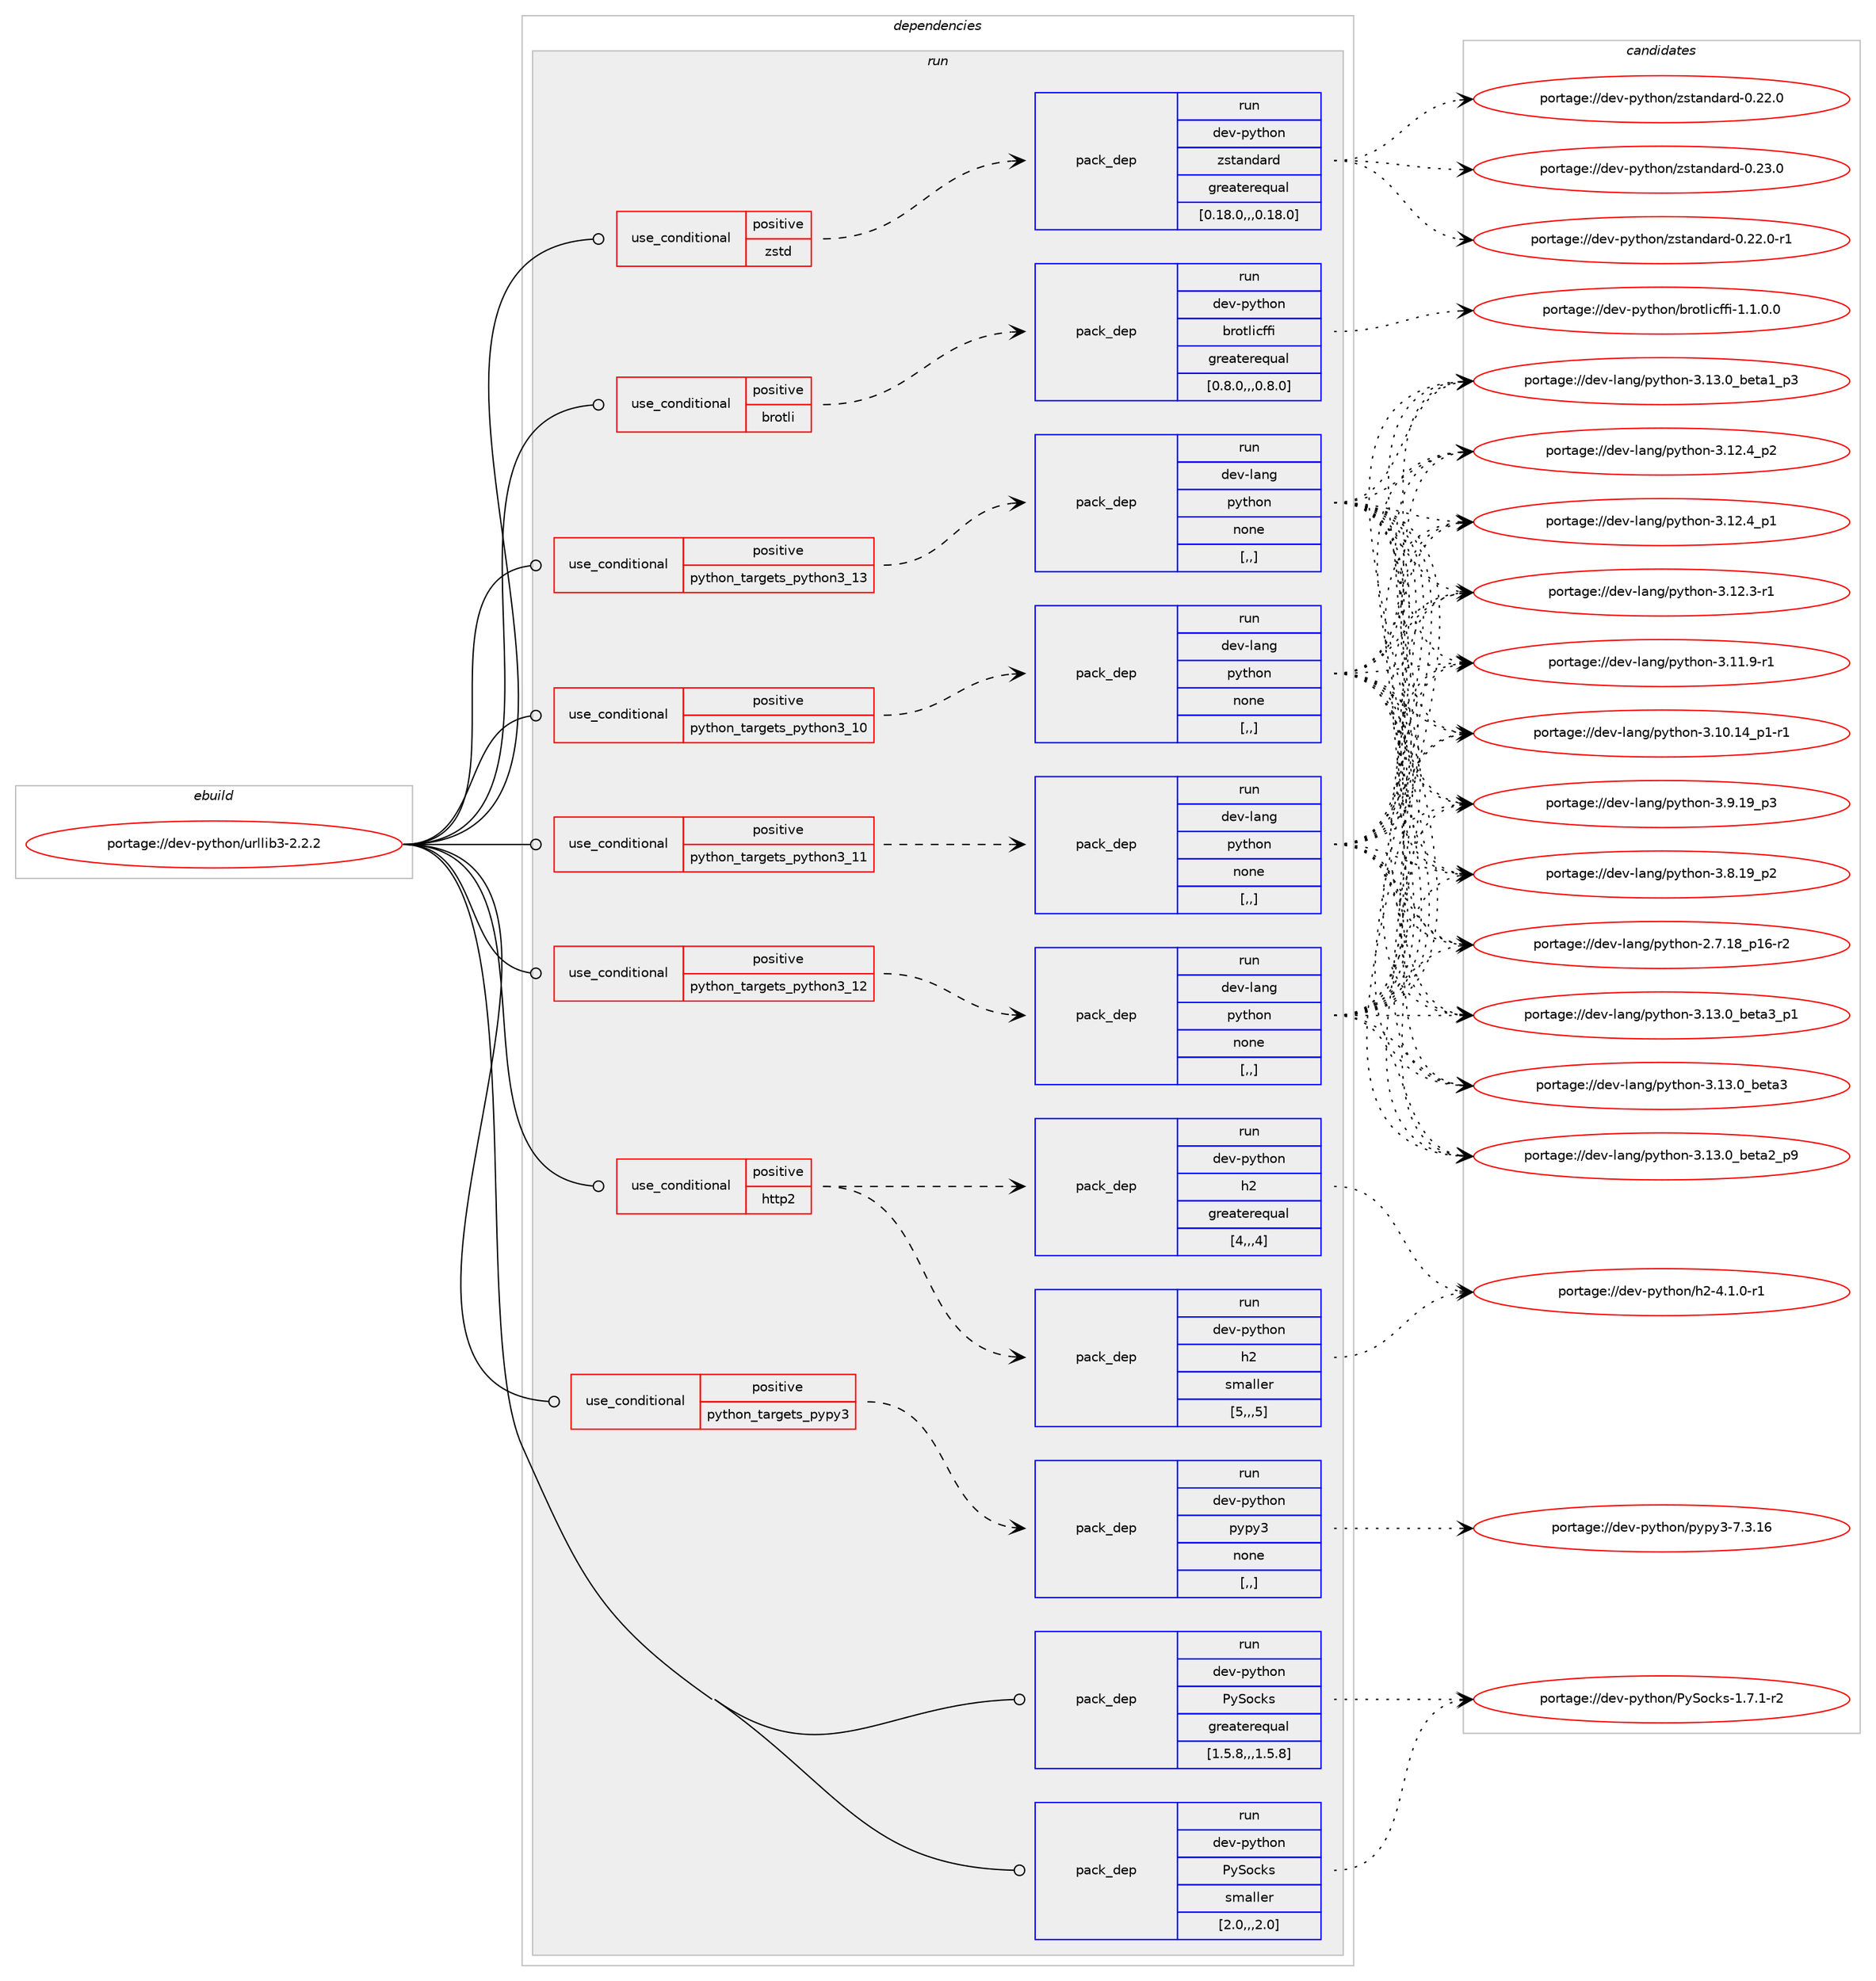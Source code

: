 digraph prolog {

# *************
# Graph options
# *************

newrank=true;
concentrate=true;
compound=true;
graph [rankdir=LR,fontname=Helvetica,fontsize=10,ranksep=1.5];#, ranksep=2.5, nodesep=0.2];
edge  [arrowhead=vee];
node  [fontname=Helvetica,fontsize=10];

# **********
# The ebuild
# **********

subgraph cluster_leftcol {
color=gray;
rank=same;
label=<<i>ebuild</i>>;
id [label="portage://dev-python/urllib3-2.2.2", color=red, width=4, href="../dev-python/urllib3-2.2.2.svg"];
}

# ****************
# The dependencies
# ****************

subgraph cluster_midcol {
color=gray;
label=<<i>dependencies</i>>;
subgraph cluster_compile {
fillcolor="#eeeeee";
style=filled;
label=<<i>compile</i>>;
}
subgraph cluster_compileandrun {
fillcolor="#eeeeee";
style=filled;
label=<<i>compile and run</i>>;
}
subgraph cluster_run {
fillcolor="#eeeeee";
style=filled;
label=<<i>run</i>>;
subgraph cond40510 {
dependency165624 [label=<<TABLE BORDER="0" CELLBORDER="1" CELLSPACING="0" CELLPADDING="4"><TR><TD ROWSPAN="3" CELLPADDING="10">use_conditional</TD></TR><TR><TD>positive</TD></TR><TR><TD>brotli</TD></TR></TABLE>>, shape=none, color=red];
subgraph pack123853 {
dependency165625 [label=<<TABLE BORDER="0" CELLBORDER="1" CELLSPACING="0" CELLPADDING="4" WIDTH="220"><TR><TD ROWSPAN="6" CELLPADDING="30">pack_dep</TD></TR><TR><TD WIDTH="110">run</TD></TR><TR><TD>dev-python</TD></TR><TR><TD>brotlicffi</TD></TR><TR><TD>greaterequal</TD></TR><TR><TD>[0.8.0,,,0.8.0]</TD></TR></TABLE>>, shape=none, color=blue];
}
dependency165624:e -> dependency165625:w [weight=20,style="dashed",arrowhead="vee"];
}
id:e -> dependency165624:w [weight=20,style="solid",arrowhead="odot"];
subgraph cond40511 {
dependency165626 [label=<<TABLE BORDER="0" CELLBORDER="1" CELLSPACING="0" CELLPADDING="4"><TR><TD ROWSPAN="3" CELLPADDING="10">use_conditional</TD></TR><TR><TD>positive</TD></TR><TR><TD>http2</TD></TR></TABLE>>, shape=none, color=red];
subgraph pack123854 {
dependency165627 [label=<<TABLE BORDER="0" CELLBORDER="1" CELLSPACING="0" CELLPADDING="4" WIDTH="220"><TR><TD ROWSPAN="6" CELLPADDING="30">pack_dep</TD></TR><TR><TD WIDTH="110">run</TD></TR><TR><TD>dev-python</TD></TR><TR><TD>h2</TD></TR><TR><TD>smaller</TD></TR><TR><TD>[5,,,5]</TD></TR></TABLE>>, shape=none, color=blue];
}
dependency165626:e -> dependency165627:w [weight=20,style="dashed",arrowhead="vee"];
subgraph pack123855 {
dependency165628 [label=<<TABLE BORDER="0" CELLBORDER="1" CELLSPACING="0" CELLPADDING="4" WIDTH="220"><TR><TD ROWSPAN="6" CELLPADDING="30">pack_dep</TD></TR><TR><TD WIDTH="110">run</TD></TR><TR><TD>dev-python</TD></TR><TR><TD>h2</TD></TR><TR><TD>greaterequal</TD></TR><TR><TD>[4,,,4]</TD></TR></TABLE>>, shape=none, color=blue];
}
dependency165626:e -> dependency165628:w [weight=20,style="dashed",arrowhead="vee"];
}
id:e -> dependency165626:w [weight=20,style="solid",arrowhead="odot"];
subgraph cond40512 {
dependency165629 [label=<<TABLE BORDER="0" CELLBORDER="1" CELLSPACING="0" CELLPADDING="4"><TR><TD ROWSPAN="3" CELLPADDING="10">use_conditional</TD></TR><TR><TD>positive</TD></TR><TR><TD>python_targets_pypy3</TD></TR></TABLE>>, shape=none, color=red];
subgraph pack123856 {
dependency165630 [label=<<TABLE BORDER="0" CELLBORDER="1" CELLSPACING="0" CELLPADDING="4" WIDTH="220"><TR><TD ROWSPAN="6" CELLPADDING="30">pack_dep</TD></TR><TR><TD WIDTH="110">run</TD></TR><TR><TD>dev-python</TD></TR><TR><TD>pypy3</TD></TR><TR><TD>none</TD></TR><TR><TD>[,,]</TD></TR></TABLE>>, shape=none, color=blue];
}
dependency165629:e -> dependency165630:w [weight=20,style="dashed",arrowhead="vee"];
}
id:e -> dependency165629:w [weight=20,style="solid",arrowhead="odot"];
subgraph cond40513 {
dependency165631 [label=<<TABLE BORDER="0" CELLBORDER="1" CELLSPACING="0" CELLPADDING="4"><TR><TD ROWSPAN="3" CELLPADDING="10">use_conditional</TD></TR><TR><TD>positive</TD></TR><TR><TD>python_targets_python3_10</TD></TR></TABLE>>, shape=none, color=red];
subgraph pack123857 {
dependency165632 [label=<<TABLE BORDER="0" CELLBORDER="1" CELLSPACING="0" CELLPADDING="4" WIDTH="220"><TR><TD ROWSPAN="6" CELLPADDING="30">pack_dep</TD></TR><TR><TD WIDTH="110">run</TD></TR><TR><TD>dev-lang</TD></TR><TR><TD>python</TD></TR><TR><TD>none</TD></TR><TR><TD>[,,]</TD></TR></TABLE>>, shape=none, color=blue];
}
dependency165631:e -> dependency165632:w [weight=20,style="dashed",arrowhead="vee"];
}
id:e -> dependency165631:w [weight=20,style="solid",arrowhead="odot"];
subgraph cond40514 {
dependency165633 [label=<<TABLE BORDER="0" CELLBORDER="1" CELLSPACING="0" CELLPADDING="4"><TR><TD ROWSPAN="3" CELLPADDING="10">use_conditional</TD></TR><TR><TD>positive</TD></TR><TR><TD>python_targets_python3_11</TD></TR></TABLE>>, shape=none, color=red];
subgraph pack123858 {
dependency165634 [label=<<TABLE BORDER="0" CELLBORDER="1" CELLSPACING="0" CELLPADDING="4" WIDTH="220"><TR><TD ROWSPAN="6" CELLPADDING="30">pack_dep</TD></TR><TR><TD WIDTH="110">run</TD></TR><TR><TD>dev-lang</TD></TR><TR><TD>python</TD></TR><TR><TD>none</TD></TR><TR><TD>[,,]</TD></TR></TABLE>>, shape=none, color=blue];
}
dependency165633:e -> dependency165634:w [weight=20,style="dashed",arrowhead="vee"];
}
id:e -> dependency165633:w [weight=20,style="solid",arrowhead="odot"];
subgraph cond40515 {
dependency165635 [label=<<TABLE BORDER="0" CELLBORDER="1" CELLSPACING="0" CELLPADDING="4"><TR><TD ROWSPAN="3" CELLPADDING="10">use_conditional</TD></TR><TR><TD>positive</TD></TR><TR><TD>python_targets_python3_12</TD></TR></TABLE>>, shape=none, color=red];
subgraph pack123859 {
dependency165636 [label=<<TABLE BORDER="0" CELLBORDER="1" CELLSPACING="0" CELLPADDING="4" WIDTH="220"><TR><TD ROWSPAN="6" CELLPADDING="30">pack_dep</TD></TR><TR><TD WIDTH="110">run</TD></TR><TR><TD>dev-lang</TD></TR><TR><TD>python</TD></TR><TR><TD>none</TD></TR><TR><TD>[,,]</TD></TR></TABLE>>, shape=none, color=blue];
}
dependency165635:e -> dependency165636:w [weight=20,style="dashed",arrowhead="vee"];
}
id:e -> dependency165635:w [weight=20,style="solid",arrowhead="odot"];
subgraph cond40516 {
dependency165637 [label=<<TABLE BORDER="0" CELLBORDER="1" CELLSPACING="0" CELLPADDING="4"><TR><TD ROWSPAN="3" CELLPADDING="10">use_conditional</TD></TR><TR><TD>positive</TD></TR><TR><TD>python_targets_python3_13</TD></TR></TABLE>>, shape=none, color=red];
subgraph pack123860 {
dependency165638 [label=<<TABLE BORDER="0" CELLBORDER="1" CELLSPACING="0" CELLPADDING="4" WIDTH="220"><TR><TD ROWSPAN="6" CELLPADDING="30">pack_dep</TD></TR><TR><TD WIDTH="110">run</TD></TR><TR><TD>dev-lang</TD></TR><TR><TD>python</TD></TR><TR><TD>none</TD></TR><TR><TD>[,,]</TD></TR></TABLE>>, shape=none, color=blue];
}
dependency165637:e -> dependency165638:w [weight=20,style="dashed",arrowhead="vee"];
}
id:e -> dependency165637:w [weight=20,style="solid",arrowhead="odot"];
subgraph cond40517 {
dependency165639 [label=<<TABLE BORDER="0" CELLBORDER="1" CELLSPACING="0" CELLPADDING="4"><TR><TD ROWSPAN="3" CELLPADDING="10">use_conditional</TD></TR><TR><TD>positive</TD></TR><TR><TD>zstd</TD></TR></TABLE>>, shape=none, color=red];
subgraph pack123861 {
dependency165640 [label=<<TABLE BORDER="0" CELLBORDER="1" CELLSPACING="0" CELLPADDING="4" WIDTH="220"><TR><TD ROWSPAN="6" CELLPADDING="30">pack_dep</TD></TR><TR><TD WIDTH="110">run</TD></TR><TR><TD>dev-python</TD></TR><TR><TD>zstandard</TD></TR><TR><TD>greaterequal</TD></TR><TR><TD>[0.18.0,,,0.18.0]</TD></TR></TABLE>>, shape=none, color=blue];
}
dependency165639:e -> dependency165640:w [weight=20,style="dashed",arrowhead="vee"];
}
id:e -> dependency165639:w [weight=20,style="solid",arrowhead="odot"];
subgraph pack123862 {
dependency165641 [label=<<TABLE BORDER="0" CELLBORDER="1" CELLSPACING="0" CELLPADDING="4" WIDTH="220"><TR><TD ROWSPAN="6" CELLPADDING="30">pack_dep</TD></TR><TR><TD WIDTH="110">run</TD></TR><TR><TD>dev-python</TD></TR><TR><TD>PySocks</TD></TR><TR><TD>greaterequal</TD></TR><TR><TD>[1.5.8,,,1.5.8]</TD></TR></TABLE>>, shape=none, color=blue];
}
id:e -> dependency165641:w [weight=20,style="solid",arrowhead="odot"];
subgraph pack123863 {
dependency165642 [label=<<TABLE BORDER="0" CELLBORDER="1" CELLSPACING="0" CELLPADDING="4" WIDTH="220"><TR><TD ROWSPAN="6" CELLPADDING="30">pack_dep</TD></TR><TR><TD WIDTH="110">run</TD></TR><TR><TD>dev-python</TD></TR><TR><TD>PySocks</TD></TR><TR><TD>smaller</TD></TR><TR><TD>[2.0,,,2.0]</TD></TR></TABLE>>, shape=none, color=blue];
}
id:e -> dependency165642:w [weight=20,style="solid",arrowhead="odot"];
}
}

# **************
# The candidates
# **************

subgraph cluster_choices {
rank=same;
color=gray;
label=<<i>candidates</i>>;

subgraph choice123853 {
color=black;
nodesep=1;
choice100101118451121211161041111104798114111116108105991021021054549464946484648 [label="portage://dev-python/brotlicffi-1.1.0.0", color=red, width=4,href="../dev-python/brotlicffi-1.1.0.0.svg"];
dependency165625:e -> choice100101118451121211161041111104798114111116108105991021021054549464946484648:w [style=dotted,weight="100"];
}
subgraph choice123854 {
color=black;
nodesep=1;
choice1001011184511212111610411111047104504552464946484511449 [label="portage://dev-python/h2-4.1.0-r1", color=red, width=4,href="../dev-python/h2-4.1.0-r1.svg"];
dependency165627:e -> choice1001011184511212111610411111047104504552464946484511449:w [style=dotted,weight="100"];
}
subgraph choice123855 {
color=black;
nodesep=1;
choice1001011184511212111610411111047104504552464946484511449 [label="portage://dev-python/h2-4.1.0-r1", color=red, width=4,href="../dev-python/h2-4.1.0-r1.svg"];
dependency165628:e -> choice1001011184511212111610411111047104504552464946484511449:w [style=dotted,weight="100"];
}
subgraph choice123856 {
color=black;
nodesep=1;
choice10010111845112121116104111110471121211121215145554651464954 [label="portage://dev-python/pypy3-7.3.16", color=red, width=4,href="../dev-python/pypy3-7.3.16.svg"];
dependency165630:e -> choice10010111845112121116104111110471121211121215145554651464954:w [style=dotted,weight="100"];
}
subgraph choice123857 {
color=black;
nodesep=1;
choice10010111845108971101034711212111610411111045514649514648959810111697519511249 [label="portage://dev-lang/python-3.13.0_beta3_p1", color=red, width=4,href="../dev-lang/python-3.13.0_beta3_p1.svg"];
choice1001011184510897110103471121211161041111104551464951464895981011169751 [label="portage://dev-lang/python-3.13.0_beta3", color=red, width=4,href="../dev-lang/python-3.13.0_beta3.svg"];
choice10010111845108971101034711212111610411111045514649514648959810111697509511257 [label="portage://dev-lang/python-3.13.0_beta2_p9", color=red, width=4,href="../dev-lang/python-3.13.0_beta2_p9.svg"];
choice10010111845108971101034711212111610411111045514649514648959810111697499511251 [label="portage://dev-lang/python-3.13.0_beta1_p3", color=red, width=4,href="../dev-lang/python-3.13.0_beta1_p3.svg"];
choice100101118451089711010347112121116104111110455146495046529511250 [label="portage://dev-lang/python-3.12.4_p2", color=red, width=4,href="../dev-lang/python-3.12.4_p2.svg"];
choice100101118451089711010347112121116104111110455146495046529511249 [label="portage://dev-lang/python-3.12.4_p1", color=red, width=4,href="../dev-lang/python-3.12.4_p1.svg"];
choice100101118451089711010347112121116104111110455146495046514511449 [label="portage://dev-lang/python-3.12.3-r1", color=red, width=4,href="../dev-lang/python-3.12.3-r1.svg"];
choice100101118451089711010347112121116104111110455146494946574511449 [label="portage://dev-lang/python-3.11.9-r1", color=red, width=4,href="../dev-lang/python-3.11.9-r1.svg"];
choice100101118451089711010347112121116104111110455146494846495295112494511449 [label="portage://dev-lang/python-3.10.14_p1-r1", color=red, width=4,href="../dev-lang/python-3.10.14_p1-r1.svg"];
choice100101118451089711010347112121116104111110455146574649579511251 [label="portage://dev-lang/python-3.9.19_p3", color=red, width=4,href="../dev-lang/python-3.9.19_p3.svg"];
choice100101118451089711010347112121116104111110455146564649579511250 [label="portage://dev-lang/python-3.8.19_p2", color=red, width=4,href="../dev-lang/python-3.8.19_p2.svg"];
choice100101118451089711010347112121116104111110455046554649569511249544511450 [label="portage://dev-lang/python-2.7.18_p16-r2", color=red, width=4,href="../dev-lang/python-2.7.18_p16-r2.svg"];
dependency165632:e -> choice10010111845108971101034711212111610411111045514649514648959810111697519511249:w [style=dotted,weight="100"];
dependency165632:e -> choice1001011184510897110103471121211161041111104551464951464895981011169751:w [style=dotted,weight="100"];
dependency165632:e -> choice10010111845108971101034711212111610411111045514649514648959810111697509511257:w [style=dotted,weight="100"];
dependency165632:e -> choice10010111845108971101034711212111610411111045514649514648959810111697499511251:w [style=dotted,weight="100"];
dependency165632:e -> choice100101118451089711010347112121116104111110455146495046529511250:w [style=dotted,weight="100"];
dependency165632:e -> choice100101118451089711010347112121116104111110455146495046529511249:w [style=dotted,weight="100"];
dependency165632:e -> choice100101118451089711010347112121116104111110455146495046514511449:w [style=dotted,weight="100"];
dependency165632:e -> choice100101118451089711010347112121116104111110455146494946574511449:w [style=dotted,weight="100"];
dependency165632:e -> choice100101118451089711010347112121116104111110455146494846495295112494511449:w [style=dotted,weight="100"];
dependency165632:e -> choice100101118451089711010347112121116104111110455146574649579511251:w [style=dotted,weight="100"];
dependency165632:e -> choice100101118451089711010347112121116104111110455146564649579511250:w [style=dotted,weight="100"];
dependency165632:e -> choice100101118451089711010347112121116104111110455046554649569511249544511450:w [style=dotted,weight="100"];
}
subgraph choice123858 {
color=black;
nodesep=1;
choice10010111845108971101034711212111610411111045514649514648959810111697519511249 [label="portage://dev-lang/python-3.13.0_beta3_p1", color=red, width=4,href="../dev-lang/python-3.13.0_beta3_p1.svg"];
choice1001011184510897110103471121211161041111104551464951464895981011169751 [label="portage://dev-lang/python-3.13.0_beta3", color=red, width=4,href="../dev-lang/python-3.13.0_beta3.svg"];
choice10010111845108971101034711212111610411111045514649514648959810111697509511257 [label="portage://dev-lang/python-3.13.0_beta2_p9", color=red, width=4,href="../dev-lang/python-3.13.0_beta2_p9.svg"];
choice10010111845108971101034711212111610411111045514649514648959810111697499511251 [label="portage://dev-lang/python-3.13.0_beta1_p3", color=red, width=4,href="../dev-lang/python-3.13.0_beta1_p3.svg"];
choice100101118451089711010347112121116104111110455146495046529511250 [label="portage://dev-lang/python-3.12.4_p2", color=red, width=4,href="../dev-lang/python-3.12.4_p2.svg"];
choice100101118451089711010347112121116104111110455146495046529511249 [label="portage://dev-lang/python-3.12.4_p1", color=red, width=4,href="../dev-lang/python-3.12.4_p1.svg"];
choice100101118451089711010347112121116104111110455146495046514511449 [label="portage://dev-lang/python-3.12.3-r1", color=red, width=4,href="../dev-lang/python-3.12.3-r1.svg"];
choice100101118451089711010347112121116104111110455146494946574511449 [label="portage://dev-lang/python-3.11.9-r1", color=red, width=4,href="../dev-lang/python-3.11.9-r1.svg"];
choice100101118451089711010347112121116104111110455146494846495295112494511449 [label="portage://dev-lang/python-3.10.14_p1-r1", color=red, width=4,href="../dev-lang/python-3.10.14_p1-r1.svg"];
choice100101118451089711010347112121116104111110455146574649579511251 [label="portage://dev-lang/python-3.9.19_p3", color=red, width=4,href="../dev-lang/python-3.9.19_p3.svg"];
choice100101118451089711010347112121116104111110455146564649579511250 [label="portage://dev-lang/python-3.8.19_p2", color=red, width=4,href="../dev-lang/python-3.8.19_p2.svg"];
choice100101118451089711010347112121116104111110455046554649569511249544511450 [label="portage://dev-lang/python-2.7.18_p16-r2", color=red, width=4,href="../dev-lang/python-2.7.18_p16-r2.svg"];
dependency165634:e -> choice10010111845108971101034711212111610411111045514649514648959810111697519511249:w [style=dotted,weight="100"];
dependency165634:e -> choice1001011184510897110103471121211161041111104551464951464895981011169751:w [style=dotted,weight="100"];
dependency165634:e -> choice10010111845108971101034711212111610411111045514649514648959810111697509511257:w [style=dotted,weight="100"];
dependency165634:e -> choice10010111845108971101034711212111610411111045514649514648959810111697499511251:w [style=dotted,weight="100"];
dependency165634:e -> choice100101118451089711010347112121116104111110455146495046529511250:w [style=dotted,weight="100"];
dependency165634:e -> choice100101118451089711010347112121116104111110455146495046529511249:w [style=dotted,weight="100"];
dependency165634:e -> choice100101118451089711010347112121116104111110455146495046514511449:w [style=dotted,weight="100"];
dependency165634:e -> choice100101118451089711010347112121116104111110455146494946574511449:w [style=dotted,weight="100"];
dependency165634:e -> choice100101118451089711010347112121116104111110455146494846495295112494511449:w [style=dotted,weight="100"];
dependency165634:e -> choice100101118451089711010347112121116104111110455146574649579511251:w [style=dotted,weight="100"];
dependency165634:e -> choice100101118451089711010347112121116104111110455146564649579511250:w [style=dotted,weight="100"];
dependency165634:e -> choice100101118451089711010347112121116104111110455046554649569511249544511450:w [style=dotted,weight="100"];
}
subgraph choice123859 {
color=black;
nodesep=1;
choice10010111845108971101034711212111610411111045514649514648959810111697519511249 [label="portage://dev-lang/python-3.13.0_beta3_p1", color=red, width=4,href="../dev-lang/python-3.13.0_beta3_p1.svg"];
choice1001011184510897110103471121211161041111104551464951464895981011169751 [label="portage://dev-lang/python-3.13.0_beta3", color=red, width=4,href="../dev-lang/python-3.13.0_beta3.svg"];
choice10010111845108971101034711212111610411111045514649514648959810111697509511257 [label="portage://dev-lang/python-3.13.0_beta2_p9", color=red, width=4,href="../dev-lang/python-3.13.0_beta2_p9.svg"];
choice10010111845108971101034711212111610411111045514649514648959810111697499511251 [label="portage://dev-lang/python-3.13.0_beta1_p3", color=red, width=4,href="../dev-lang/python-3.13.0_beta1_p3.svg"];
choice100101118451089711010347112121116104111110455146495046529511250 [label="portage://dev-lang/python-3.12.4_p2", color=red, width=4,href="../dev-lang/python-3.12.4_p2.svg"];
choice100101118451089711010347112121116104111110455146495046529511249 [label="portage://dev-lang/python-3.12.4_p1", color=red, width=4,href="../dev-lang/python-3.12.4_p1.svg"];
choice100101118451089711010347112121116104111110455146495046514511449 [label="portage://dev-lang/python-3.12.3-r1", color=red, width=4,href="../dev-lang/python-3.12.3-r1.svg"];
choice100101118451089711010347112121116104111110455146494946574511449 [label="portage://dev-lang/python-3.11.9-r1", color=red, width=4,href="../dev-lang/python-3.11.9-r1.svg"];
choice100101118451089711010347112121116104111110455146494846495295112494511449 [label="portage://dev-lang/python-3.10.14_p1-r1", color=red, width=4,href="../dev-lang/python-3.10.14_p1-r1.svg"];
choice100101118451089711010347112121116104111110455146574649579511251 [label="portage://dev-lang/python-3.9.19_p3", color=red, width=4,href="../dev-lang/python-3.9.19_p3.svg"];
choice100101118451089711010347112121116104111110455146564649579511250 [label="portage://dev-lang/python-3.8.19_p2", color=red, width=4,href="../dev-lang/python-3.8.19_p2.svg"];
choice100101118451089711010347112121116104111110455046554649569511249544511450 [label="portage://dev-lang/python-2.7.18_p16-r2", color=red, width=4,href="../dev-lang/python-2.7.18_p16-r2.svg"];
dependency165636:e -> choice10010111845108971101034711212111610411111045514649514648959810111697519511249:w [style=dotted,weight="100"];
dependency165636:e -> choice1001011184510897110103471121211161041111104551464951464895981011169751:w [style=dotted,weight="100"];
dependency165636:e -> choice10010111845108971101034711212111610411111045514649514648959810111697509511257:w [style=dotted,weight="100"];
dependency165636:e -> choice10010111845108971101034711212111610411111045514649514648959810111697499511251:w [style=dotted,weight="100"];
dependency165636:e -> choice100101118451089711010347112121116104111110455146495046529511250:w [style=dotted,weight="100"];
dependency165636:e -> choice100101118451089711010347112121116104111110455146495046529511249:w [style=dotted,weight="100"];
dependency165636:e -> choice100101118451089711010347112121116104111110455146495046514511449:w [style=dotted,weight="100"];
dependency165636:e -> choice100101118451089711010347112121116104111110455146494946574511449:w [style=dotted,weight="100"];
dependency165636:e -> choice100101118451089711010347112121116104111110455146494846495295112494511449:w [style=dotted,weight="100"];
dependency165636:e -> choice100101118451089711010347112121116104111110455146574649579511251:w [style=dotted,weight="100"];
dependency165636:e -> choice100101118451089711010347112121116104111110455146564649579511250:w [style=dotted,weight="100"];
dependency165636:e -> choice100101118451089711010347112121116104111110455046554649569511249544511450:w [style=dotted,weight="100"];
}
subgraph choice123860 {
color=black;
nodesep=1;
choice10010111845108971101034711212111610411111045514649514648959810111697519511249 [label="portage://dev-lang/python-3.13.0_beta3_p1", color=red, width=4,href="../dev-lang/python-3.13.0_beta3_p1.svg"];
choice1001011184510897110103471121211161041111104551464951464895981011169751 [label="portage://dev-lang/python-3.13.0_beta3", color=red, width=4,href="../dev-lang/python-3.13.0_beta3.svg"];
choice10010111845108971101034711212111610411111045514649514648959810111697509511257 [label="portage://dev-lang/python-3.13.0_beta2_p9", color=red, width=4,href="../dev-lang/python-3.13.0_beta2_p9.svg"];
choice10010111845108971101034711212111610411111045514649514648959810111697499511251 [label="portage://dev-lang/python-3.13.0_beta1_p3", color=red, width=4,href="../dev-lang/python-3.13.0_beta1_p3.svg"];
choice100101118451089711010347112121116104111110455146495046529511250 [label="portage://dev-lang/python-3.12.4_p2", color=red, width=4,href="../dev-lang/python-3.12.4_p2.svg"];
choice100101118451089711010347112121116104111110455146495046529511249 [label="portage://dev-lang/python-3.12.4_p1", color=red, width=4,href="../dev-lang/python-3.12.4_p1.svg"];
choice100101118451089711010347112121116104111110455146495046514511449 [label="portage://dev-lang/python-3.12.3-r1", color=red, width=4,href="../dev-lang/python-3.12.3-r1.svg"];
choice100101118451089711010347112121116104111110455146494946574511449 [label="portage://dev-lang/python-3.11.9-r1", color=red, width=4,href="../dev-lang/python-3.11.9-r1.svg"];
choice100101118451089711010347112121116104111110455146494846495295112494511449 [label="portage://dev-lang/python-3.10.14_p1-r1", color=red, width=4,href="../dev-lang/python-3.10.14_p1-r1.svg"];
choice100101118451089711010347112121116104111110455146574649579511251 [label="portage://dev-lang/python-3.9.19_p3", color=red, width=4,href="../dev-lang/python-3.9.19_p3.svg"];
choice100101118451089711010347112121116104111110455146564649579511250 [label="portage://dev-lang/python-3.8.19_p2", color=red, width=4,href="../dev-lang/python-3.8.19_p2.svg"];
choice100101118451089711010347112121116104111110455046554649569511249544511450 [label="portage://dev-lang/python-2.7.18_p16-r2", color=red, width=4,href="../dev-lang/python-2.7.18_p16-r2.svg"];
dependency165638:e -> choice10010111845108971101034711212111610411111045514649514648959810111697519511249:w [style=dotted,weight="100"];
dependency165638:e -> choice1001011184510897110103471121211161041111104551464951464895981011169751:w [style=dotted,weight="100"];
dependency165638:e -> choice10010111845108971101034711212111610411111045514649514648959810111697509511257:w [style=dotted,weight="100"];
dependency165638:e -> choice10010111845108971101034711212111610411111045514649514648959810111697499511251:w [style=dotted,weight="100"];
dependency165638:e -> choice100101118451089711010347112121116104111110455146495046529511250:w [style=dotted,weight="100"];
dependency165638:e -> choice100101118451089711010347112121116104111110455146495046529511249:w [style=dotted,weight="100"];
dependency165638:e -> choice100101118451089711010347112121116104111110455146495046514511449:w [style=dotted,weight="100"];
dependency165638:e -> choice100101118451089711010347112121116104111110455146494946574511449:w [style=dotted,weight="100"];
dependency165638:e -> choice100101118451089711010347112121116104111110455146494846495295112494511449:w [style=dotted,weight="100"];
dependency165638:e -> choice100101118451089711010347112121116104111110455146574649579511251:w [style=dotted,weight="100"];
dependency165638:e -> choice100101118451089711010347112121116104111110455146564649579511250:w [style=dotted,weight="100"];
dependency165638:e -> choice100101118451089711010347112121116104111110455046554649569511249544511450:w [style=dotted,weight="100"];
}
subgraph choice123861 {
color=black;
nodesep=1;
choice1001011184511212111610411111047122115116971101009711410045484650514648 [label="portage://dev-python/zstandard-0.23.0", color=red, width=4,href="../dev-python/zstandard-0.23.0.svg"];
choice10010111845112121116104111110471221151169711010097114100454846505046484511449 [label="portage://dev-python/zstandard-0.22.0-r1", color=red, width=4,href="../dev-python/zstandard-0.22.0-r1.svg"];
choice1001011184511212111610411111047122115116971101009711410045484650504648 [label="portage://dev-python/zstandard-0.22.0", color=red, width=4,href="../dev-python/zstandard-0.22.0.svg"];
dependency165640:e -> choice1001011184511212111610411111047122115116971101009711410045484650514648:w [style=dotted,weight="100"];
dependency165640:e -> choice10010111845112121116104111110471221151169711010097114100454846505046484511449:w [style=dotted,weight="100"];
dependency165640:e -> choice1001011184511212111610411111047122115116971101009711410045484650504648:w [style=dotted,weight="100"];
}
subgraph choice123862 {
color=black;
nodesep=1;
choice10010111845112121116104111110478012183111991071154549465546494511450 [label="portage://dev-python/PySocks-1.7.1-r2", color=red, width=4,href="../dev-python/PySocks-1.7.1-r2.svg"];
dependency165641:e -> choice10010111845112121116104111110478012183111991071154549465546494511450:w [style=dotted,weight="100"];
}
subgraph choice123863 {
color=black;
nodesep=1;
choice10010111845112121116104111110478012183111991071154549465546494511450 [label="portage://dev-python/PySocks-1.7.1-r2", color=red, width=4,href="../dev-python/PySocks-1.7.1-r2.svg"];
dependency165642:e -> choice10010111845112121116104111110478012183111991071154549465546494511450:w [style=dotted,weight="100"];
}
}

}
